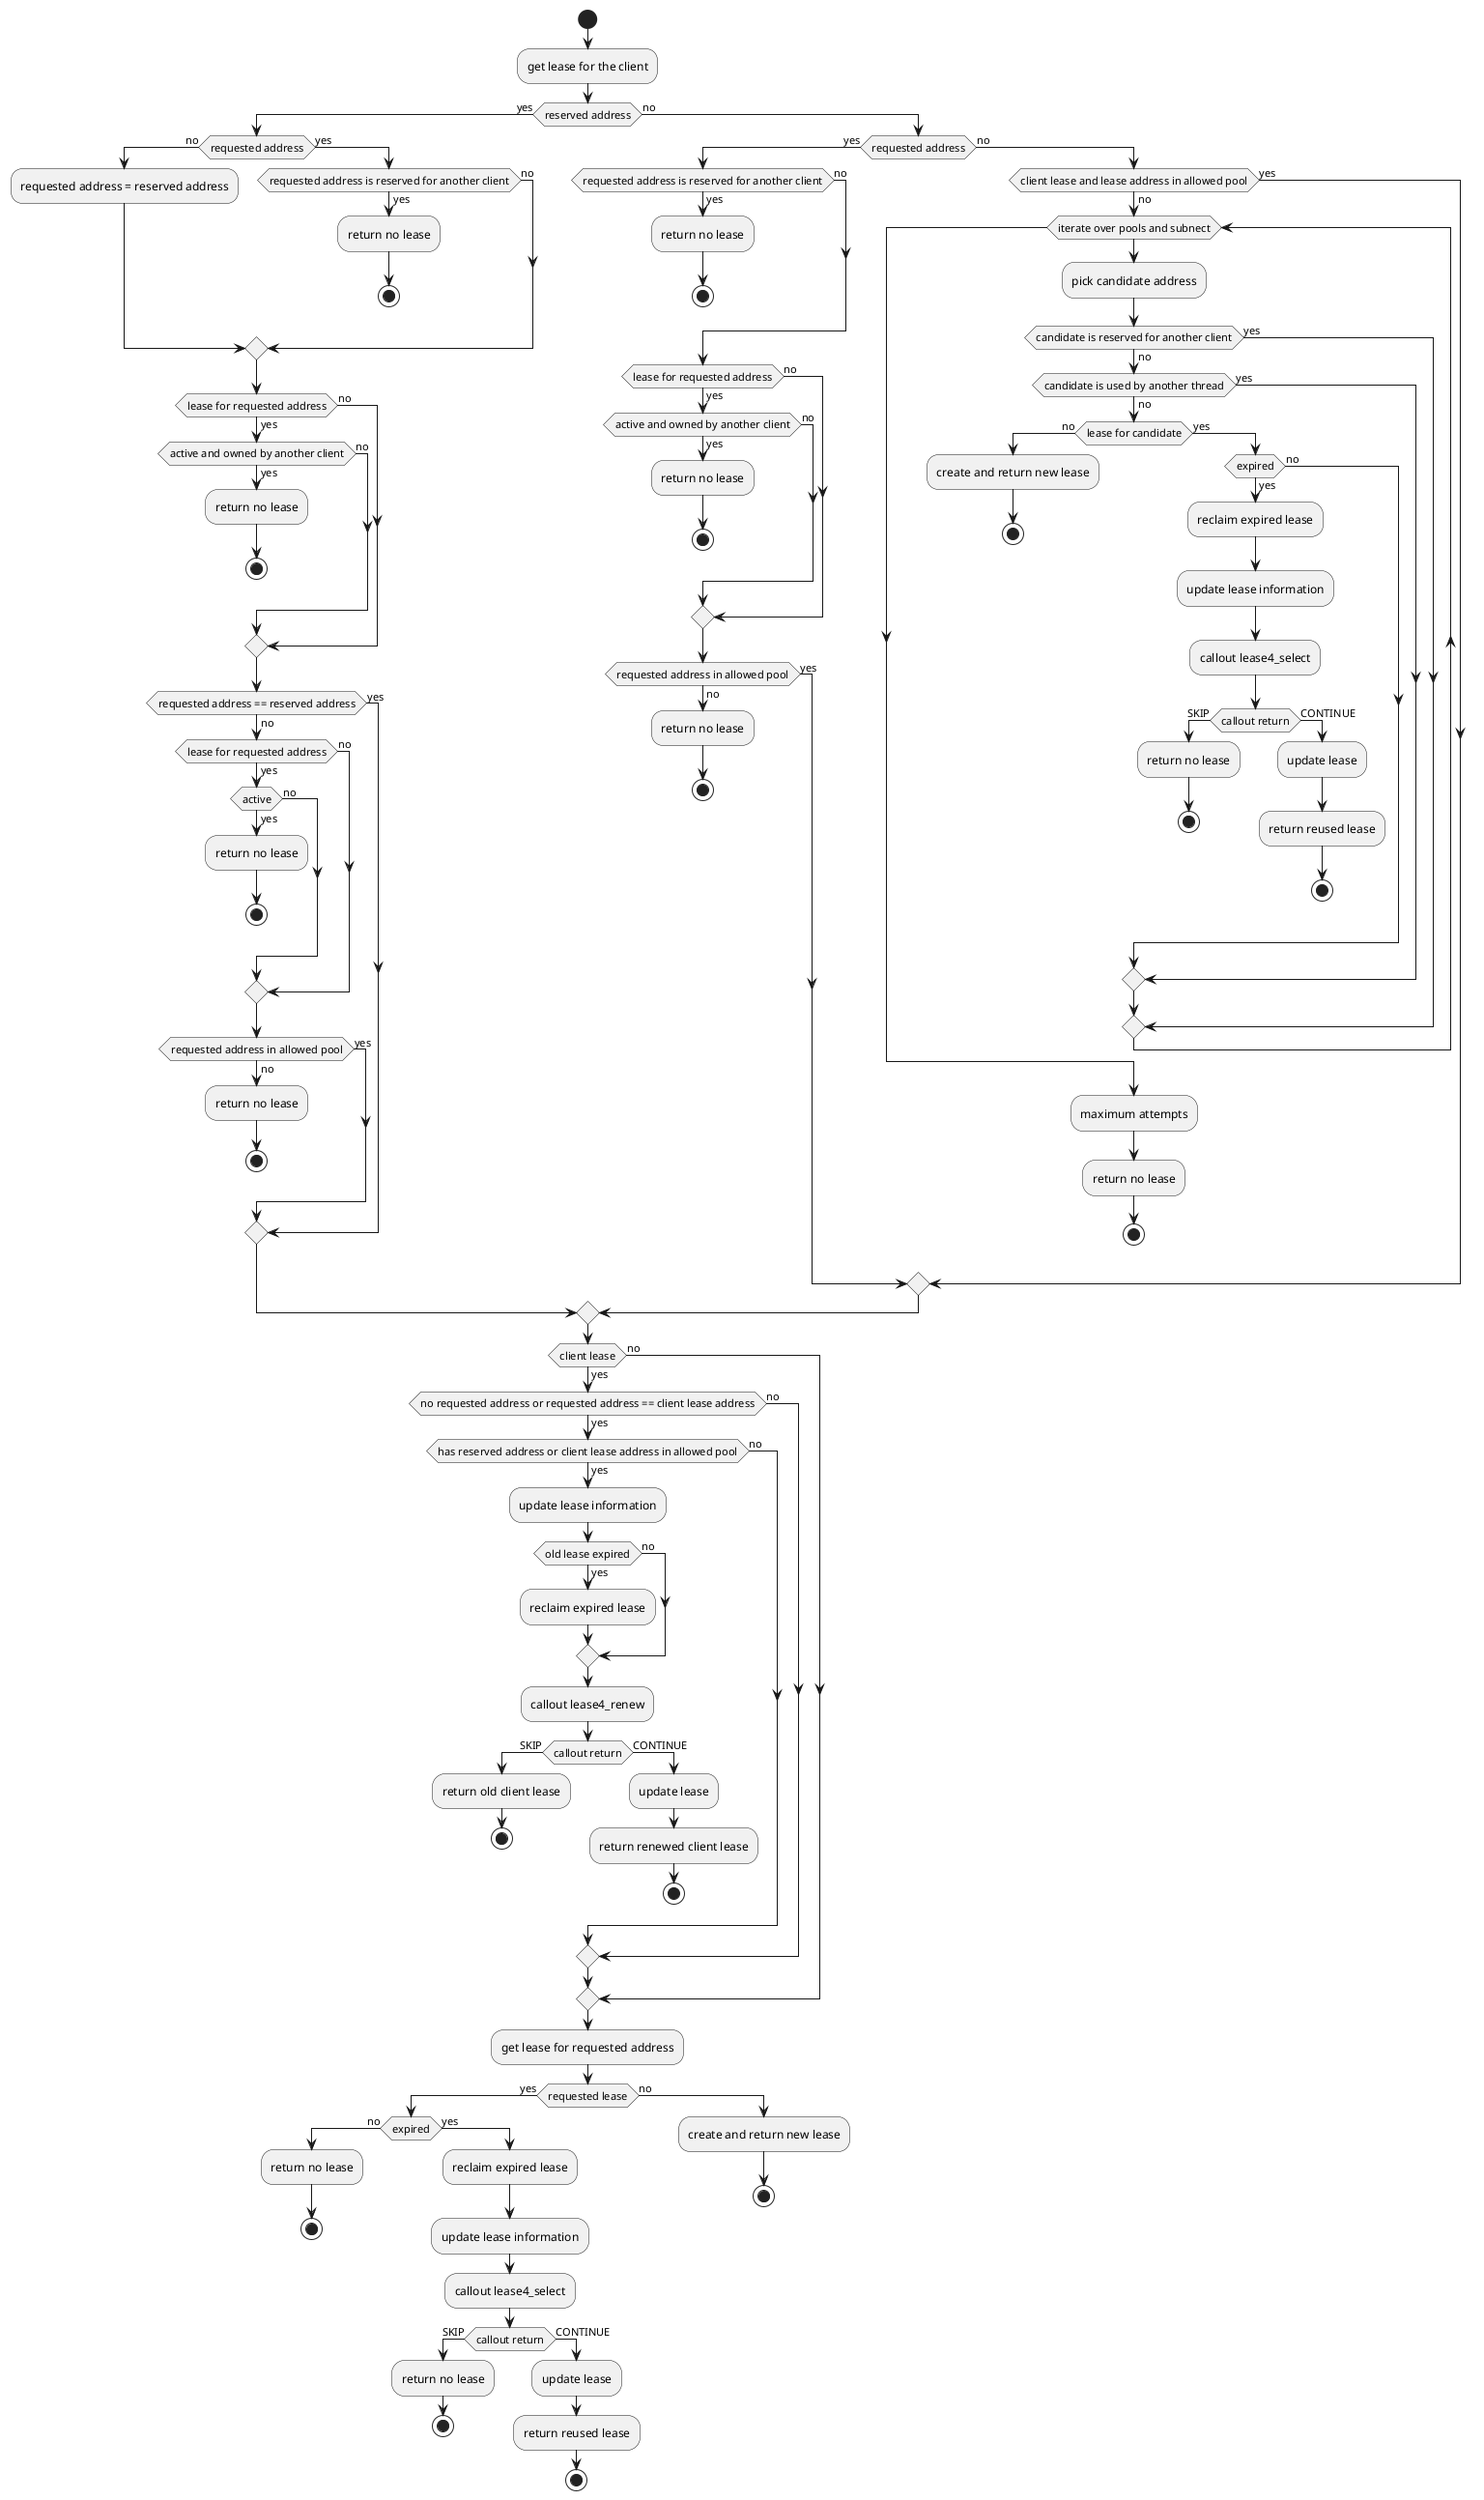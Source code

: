 @startuml

start
:get lease for the client;

if (reserved address) then (yes)
  if (requested address) then (no)
    :requested address = reserved address;
  else (yes)
    if (requested address is reserved for another client) then (yes)
      :return no lease;
      stop
    else (no)
    endif
  endif
  if (lease for requested address) then (yes)
    if (active and owned by another client) then (yes)
      :return no lease;
      stop
    else (no)
    endif
  else (no)
  endif
  if (requested address == reserved address) then (no)
    if (lease for requested address) then (yes)
      if (active) then (yes)
        :return no lease;
        stop
      else (no)
      endif
    else (no)
    endif
    if (requested address in allowed pool) then (no)
      :return no lease;
      stop
    else (yes)
    endif
  else (yes)
  endif

else (no)

  if (requested address) then (yes)
    if (requested address is reserved for another client) then (yes)
      :return no lease;
      stop
    else (no)
    endif
    if (lease for requested address) then (yes)
      if (active and owned by another client) then (yes)
        :return no lease;
        stop
      else (no)
      endif
    else (no)
    endif
    if (requested address in allowed pool) then (no)
      :return no lease;
      stop
    else (yes)
    endif
  else (no)
    if (client lease and lease address in allowed pool) then (no)
      while (iterate over pools and subnect)
        :pick candidate address;
        if (candidate is reserved for another client) then (no)
          if (candidate is used by another thread) then (no)
            if (lease for candidate) then (no)
              :create and return new lease;
              stop
            else (yes)
              if (expired) then (yes)
                :reclaim expired lease;
                :update lease information;
                :callout lease4_select;
                if (callout return) then (SKIP)
                  :return no lease;
                  stop
                else (CONTINUE)
                  :update lease;
                  :return reused lease;
                  stop
                endif
              else (no)
              endif
            endif
          else (yes)
          endif
        else (yes)
        endif
      endwhile
      :maximum attempts;
      :return no lease;
      stop
    else (yes)
    endif
  endif
endif

' after check
if (client lease) then (yes)
  if (no requested address or requested address == client lease address) then (yes)
    if (has reserved address or client lease address in allowed pool) then (yes)
      :update lease information;
      if (old lease expired) then (yes)
        :reclaim expired lease;
      else (no)
      endif
      :callout lease4_renew;
      if (callout return) then (SKIP)
        :return old client lease;
        stop
      else (CONTINUE)
        :update lease;
        :return renewed client lease;
        stop
      endif
    else (no)
    endif
  else (no)
  endif
else (no)
endif

:get lease for requested address;
if (requested lease) then (yes)
  if (expired) then (no)
    :return no lease;
    stop
  else (yes)
    :reclaim expired lease;
    :update lease information;
    :callout lease4_select;
    if (callout return) then (SKIP)
      :return no lease;
      stop
    else (CONTINUE)
      :update lease;
      :return reused lease;
      stop
    endif
  endif
else (no)
 :create and return new lease;
 stop
endif

@enduml

